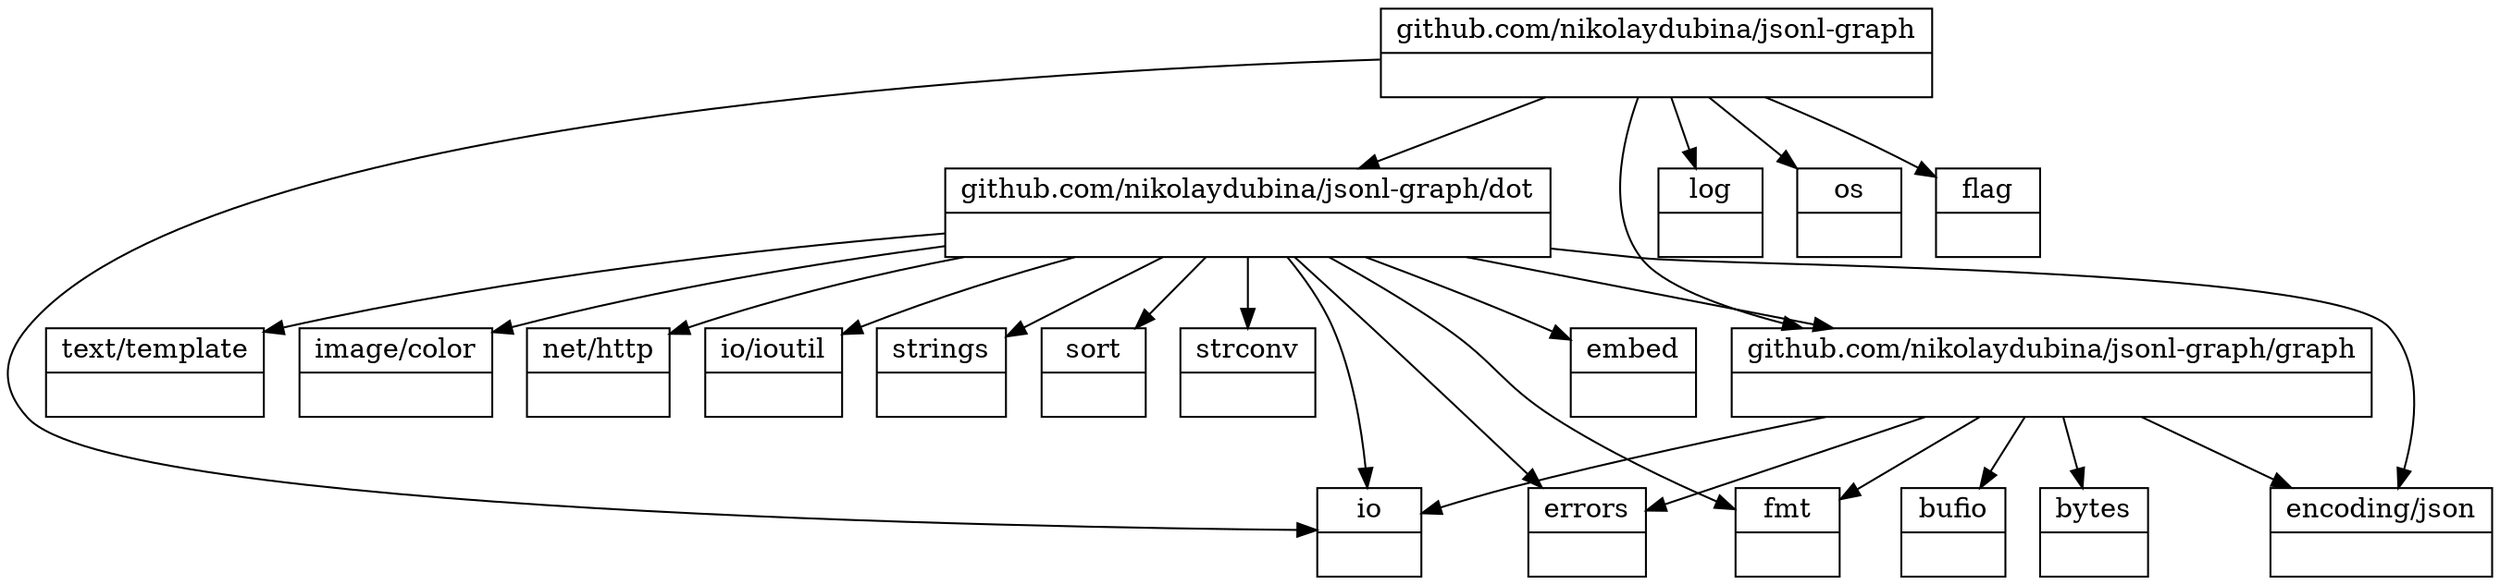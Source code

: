 digraph G {
rankdir=TB
"errors"
[
shape=record
label="{ errors |  }"
]

"fmt"
[
shape=record
label="{ fmt |  }"
]

"github.com/nikolaydubina/jsonl-graph/dot"
[
shape=record
label="{ github.com/nikolaydubina/jsonl-graph/dot |  }"
]

"embed"
[
shape=record
label="{ embed |  }"
]

"text/template"
[
shape=record
label="{ text/template |  }"
]

"bytes"
[
shape=record
label="{ bytes |  }"
]

"encoding/json"
[
shape=record
label="{ encoding/json |  }"
]

"image/color"
[
shape=record
label="{ image/color |  }"
]

"net/http"
[
shape=record
label="{ net/http |  }"
]

"github.com/nikolaydubina/jsonl-graph"
[
shape=record
label="{ github.com/nikolaydubina/jsonl-graph |  }"
]

"log"
[
shape=record
label="{ log |  }"
]

"os"
[
shape=record
label="{ os |  }"
]

"github.com/nikolaydubina/jsonl-graph/graph"
[
shape=record
label="{ github.com/nikolaydubina/jsonl-graph/graph |  }"
]

"io/ioutil"
[
shape=record
label="{ io/ioutil |  }"
]

"strings"
[
shape=record
label="{ strings |  }"
]

"bufio"
[
shape=record
label="{ bufio |  }"
]

"sort"
[
shape=record
label="{ sort |  }"
]

"strconv"
[
shape=record
label="{ strconv |  }"
]

"flag"
[
shape=record
label="{ flag |  }"
]

"io"
[
shape=record
label="{ io |  }"
]

"github.com/nikolaydubina/jsonl-graph/graph" -> "fmt"
"github.com/nikolaydubina/jsonl-graph/dot" -> "errors"
"github.com/nikolaydubina/jsonl-graph/dot" -> "image/color"
"github.com/nikolaydubina/jsonl-graph/dot" -> "sort"
"github.com/nikolaydubina/jsonl-graph/dot" -> "strings"
"github.com/nikolaydubina/jsonl-graph" -> "io"
"github.com/nikolaydubina/jsonl-graph/graph" -> "encoding/json"
"github.com/nikolaydubina/jsonl-graph/graph" -> "io"
"github.com/nikolaydubina/jsonl-graph/dot" -> "encoding/json"
"github.com/nikolaydubina/jsonl-graph/dot" -> "text/template"
"github.com/nikolaydubina/jsonl-graph" -> "flag"
"github.com/nikolaydubina/jsonl-graph/graph" -> "bytes"
"github.com/nikolaydubina/jsonl-graph/graph" -> "errors"
"github.com/nikolaydubina/jsonl-graph/dot" -> "embed"
"github.com/nikolaydubina/jsonl-graph/dot" -> "fmt"
"github.com/nikolaydubina/jsonl-graph/dot" -> "github.com/nikolaydubina/jsonl-graph/graph"
"github.com/nikolaydubina/jsonl-graph/dot" -> "net/http"
"github.com/nikolaydubina/jsonl-graph" -> "github.com/nikolaydubina/jsonl-graph/graph"
"github.com/nikolaydubina/jsonl-graph" -> "os"
"github.com/nikolaydubina/jsonl-graph/graph" -> "bufio"
"github.com/nikolaydubina/jsonl-graph/dot" -> "io"
"github.com/nikolaydubina/jsonl-graph/dot" -> "io/ioutil"
"github.com/nikolaydubina/jsonl-graph/dot" -> "strconv"
"github.com/nikolaydubina/jsonl-graph" -> "github.com/nikolaydubina/jsonl-graph/dot"
"github.com/nikolaydubina/jsonl-graph" -> "log"
}
